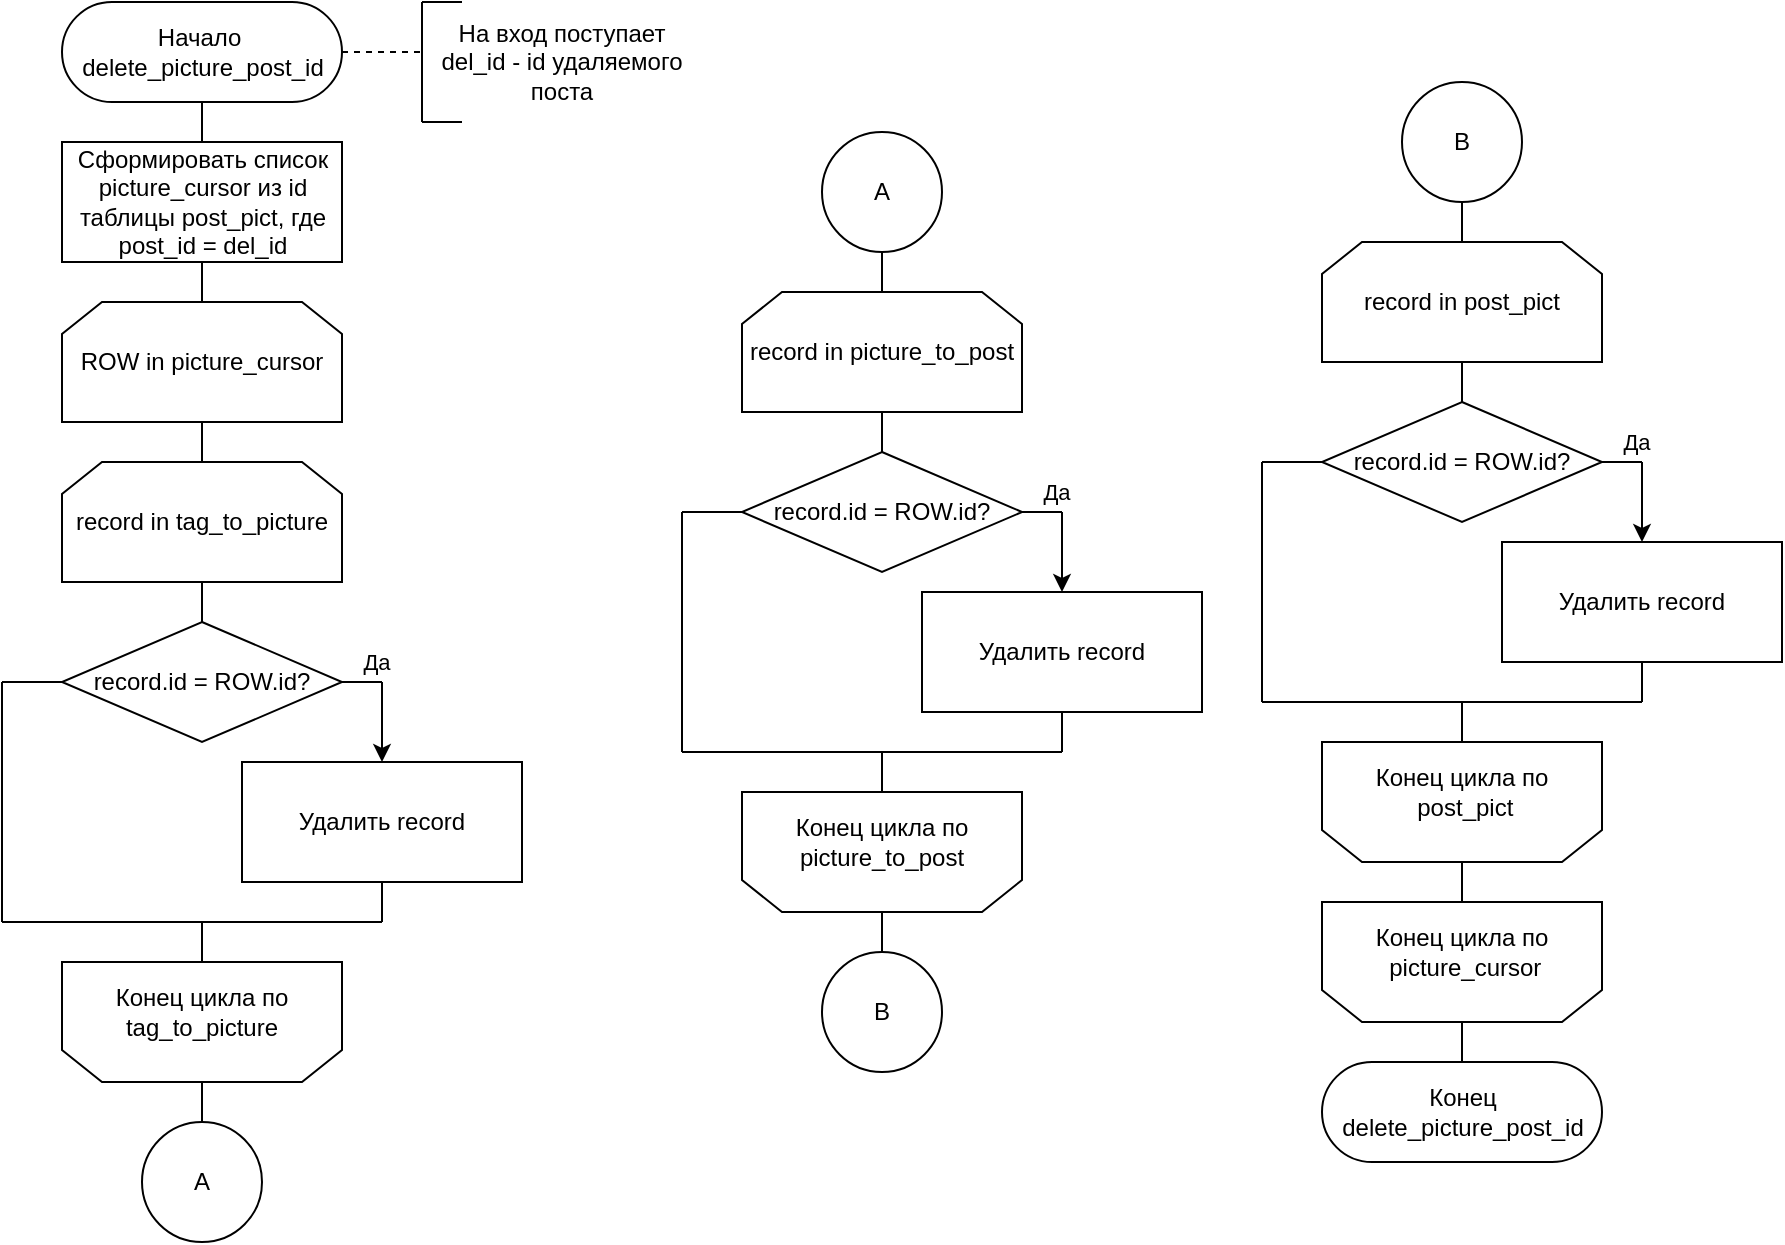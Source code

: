 <mxfile version="14.8.0" type="device"><diagram id="oCBUfwFeIoRbbZzL2u5I" name="Page-1"><mxGraphModel dx="886" dy="890" grid="0" gridSize="10" guides="1" tooltips="1" connect="1" arrows="1" fold="1" page="0" pageScale="1" pageWidth="850" pageHeight="1100" background="#ffffff" math="0" shadow="0"><root><mxCell id="0"/><mxCell id="1" parent="0"/><mxCell id="wdxTUigPkpAMZDMt4Z_b-5" value="" style="endArrow=none;html=1;entryX=0.5;entryY=0.5;entryDx=0;entryDy=25;entryPerimeter=0;exitX=0.5;exitY=0;exitDx=0;exitDy=0;" edge="1" parent="1" source="wdxTUigPkpAMZDMt4Z_b-15" target="wdxTUigPkpAMZDMt4Z_b-14"><mxGeometry width="50" height="50" relative="1" as="geometry"><mxPoint x="220" y="40" as="sourcePoint"/><mxPoint x="219.71" y="10" as="targetPoint"/></mxGeometry></mxCell><mxCell id="wdxTUigPkpAMZDMt4Z_b-14" value="&lt;font style=&quot;font-size: 12px&quot;&gt;Начало&amp;nbsp;&lt;br&gt;delete_picture_post_id&lt;/font&gt;" style="html=1;dashed=0;whitespace=wrap;shape=mxgraph.dfd.start" vertex="1" parent="1"><mxGeometry x="140" y="-40" width="140" height="50" as="geometry"/></mxCell><mxCell id="wdxTUigPkpAMZDMt4Z_b-15" value="Сформировать список &lt;br&gt;picture_cursor из id &lt;br&gt;таблицы post_pict, где &lt;br&gt;post_id = del_id" style="html=1;dashed=0;whitespace=wrap;" vertex="1" parent="1"><mxGeometry x="140" y="30" width="140" height="60" as="geometry"/></mxCell><mxCell id="wdxTUigPkpAMZDMt4Z_b-16" value="" style="endArrow=none;dashed=1;html=1;exitX=1;exitY=0.5;exitDx=0;exitDy=0;exitPerimeter=0;" edge="1" parent="1" source="wdxTUigPkpAMZDMt4Z_b-14"><mxGeometry width="50" height="50" relative="1" as="geometry"><mxPoint x="420" y="70" as="sourcePoint"/><mxPoint x="320" y="-15" as="targetPoint"/></mxGeometry></mxCell><mxCell id="wdxTUigPkpAMZDMt4Z_b-17" value="" style="endArrow=none;html=1;" edge="1" parent="1"><mxGeometry width="50" height="50" relative="1" as="geometry"><mxPoint x="320" y="20" as="sourcePoint"/><mxPoint x="320" y="-40" as="targetPoint"/></mxGeometry></mxCell><mxCell id="wdxTUigPkpAMZDMt4Z_b-18" value="" style="endArrow=none;html=1;" edge="1" parent="1"><mxGeometry width="50" height="50" relative="1" as="geometry"><mxPoint x="320" y="-40" as="sourcePoint"/><mxPoint x="340" y="-40" as="targetPoint"/></mxGeometry></mxCell><mxCell id="wdxTUigPkpAMZDMt4Z_b-19" value="" style="endArrow=none;html=1;" edge="1" parent="1"><mxGeometry width="50" height="50" relative="1" as="geometry"><mxPoint x="320" y="20" as="sourcePoint"/><mxPoint x="340" y="20" as="targetPoint"/></mxGeometry></mxCell><mxCell id="wdxTUigPkpAMZDMt4Z_b-20" value="На вход поступает del_id - id удаляемого поста" style="text;html=1;strokeColor=none;fillColor=none;align=center;verticalAlign=middle;whiteSpace=wrap;rounded=0;" vertex="1" parent="1"><mxGeometry x="320" y="-40" width="140" height="60" as="geometry"/></mxCell><mxCell id="wdxTUigPkpAMZDMt4Z_b-22" value="" style="endArrow=none;html=1;entryX=0.5;entryY=1;entryDx=0;entryDy=0;exitX=0.5;exitY=0;exitDx=0;exitDy=0;" edge="1" parent="1" target="wdxTUigPkpAMZDMt4Z_b-15"><mxGeometry width="50" height="50" relative="1" as="geometry"><mxPoint x="210" y="130" as="sourcePoint"/><mxPoint x="340" y="170" as="targetPoint"/></mxGeometry></mxCell><mxCell id="wdxTUigPkpAMZDMt4Z_b-23" value="ROW in picture_cursor" style="shape=loopLimit;whiteSpace=wrap;html=1;" vertex="1" parent="1"><mxGeometry x="140" y="110" width="140" height="60" as="geometry"/></mxCell><mxCell id="wdxTUigPkpAMZDMt4Z_b-25" value="" style="endArrow=none;html=1;entryX=0.5;entryY=1;entryDx=0;entryDy=0;" edge="1" parent="1" target="wdxTUigPkpAMZDMt4Z_b-23"><mxGeometry width="50" height="50" relative="1" as="geometry"><mxPoint x="210" y="190" as="sourcePoint"/><mxPoint x="240" y="280" as="targetPoint"/></mxGeometry></mxCell><mxCell id="wdxTUigPkpAMZDMt4Z_b-31" value="record in tag_to_picture" style="shape=loopLimit;whiteSpace=wrap;html=1;" vertex="1" parent="1"><mxGeometry x="140" y="190" width="140" height="60" as="geometry"/></mxCell><mxCell id="wdxTUigPkpAMZDMt4Z_b-32" value="" style="endArrow=none;html=1;entryX=0.5;entryY=1;entryDx=0;entryDy=0;" edge="1" parent="1" target="wdxTUigPkpAMZDMt4Z_b-31"><mxGeometry width="50" height="50" relative="1" as="geometry"><mxPoint x="210" y="270" as="sourcePoint"/><mxPoint x="160" y="310" as="targetPoint"/></mxGeometry></mxCell><mxCell id="wdxTUigPkpAMZDMt4Z_b-33" value="record.id = ROW.id?" style="rhombus;whiteSpace=wrap;html=1;" vertex="1" parent="1"><mxGeometry x="140" y="270" width="140" height="60" as="geometry"/></mxCell><mxCell id="wdxTUigPkpAMZDMt4Z_b-34" value="Удалить record" style="rounded=0;whiteSpace=wrap;html=1;" vertex="1" parent="1"><mxGeometry x="230" y="340" width="140" height="60" as="geometry"/></mxCell><mxCell id="wdxTUigPkpAMZDMt4Z_b-36" value="" style="endArrow=none;html=1;exitX=1;exitY=0.5;exitDx=0;exitDy=0;" edge="1" parent="1" source="wdxTUigPkpAMZDMt4Z_b-33"><mxGeometry width="50" height="50" relative="1" as="geometry"><mxPoint x="370" y="310" as="sourcePoint"/><mxPoint x="300" y="300" as="targetPoint"/></mxGeometry></mxCell><mxCell id="wdxTUigPkpAMZDMt4Z_b-39" value="Да" style="edgeLabel;html=1;align=center;verticalAlign=middle;resizable=0;points=[];" vertex="1" connectable="0" parent="wdxTUigPkpAMZDMt4Z_b-36"><mxGeometry x="0.634" y="1" relative="1" as="geometry"><mxPoint y="-9" as="offset"/></mxGeometry></mxCell><mxCell id="wdxTUigPkpAMZDMt4Z_b-37" value="" style="endArrow=classic;html=1;entryX=0.5;entryY=0;entryDx=0;entryDy=0;" edge="1" parent="1" target="wdxTUigPkpAMZDMt4Z_b-34"><mxGeometry width="50" height="50" relative="1" as="geometry"><mxPoint x="300" y="300" as="sourcePoint"/><mxPoint x="280" y="430" as="targetPoint"/></mxGeometry></mxCell><mxCell id="wdxTUigPkpAMZDMt4Z_b-38" value="" style="endArrow=none;html=1;entryX=0;entryY=0.5;entryDx=0;entryDy=0;" edge="1" parent="1" target="wdxTUigPkpAMZDMt4Z_b-33"><mxGeometry width="50" height="50" relative="1" as="geometry"><mxPoint x="110" y="300" as="sourcePoint"/><mxPoint x="90" y="360" as="targetPoint"/></mxGeometry></mxCell><mxCell id="wdxTUigPkpAMZDMt4Z_b-40" value="" style="endArrow=none;html=1;" edge="1" parent="1"><mxGeometry width="50" height="50" relative="1" as="geometry"><mxPoint x="110" y="420" as="sourcePoint"/><mxPoint x="110" y="300" as="targetPoint"/></mxGeometry></mxCell><mxCell id="wdxTUigPkpAMZDMt4Z_b-41" value="" style="endArrow=none;html=1;entryX=0.5;entryY=1;entryDx=0;entryDy=0;" edge="1" parent="1" target="wdxTUigPkpAMZDMt4Z_b-34"><mxGeometry width="50" height="50" relative="1" as="geometry"><mxPoint x="300" y="420" as="sourcePoint"/><mxPoint x="310" y="430" as="targetPoint"/></mxGeometry></mxCell><mxCell id="wdxTUigPkpAMZDMt4Z_b-42" value="" style="endArrow=none;html=1;" edge="1" parent="1"><mxGeometry width="50" height="50" relative="1" as="geometry"><mxPoint x="110" y="420" as="sourcePoint"/><mxPoint x="300" y="420" as="targetPoint"/></mxGeometry></mxCell><mxCell id="wdxTUigPkpAMZDMt4Z_b-43" value="" style="endArrow=none;html=1;" edge="1" parent="1"><mxGeometry width="50" height="50" relative="1" as="geometry"><mxPoint x="210" y="440" as="sourcePoint"/><mxPoint x="210" y="420" as="targetPoint"/></mxGeometry></mxCell><mxCell id="wdxTUigPkpAMZDMt4Z_b-45" value="" style="shape=loopLimit;whiteSpace=wrap;html=1;rotation=-180;" vertex="1" parent="1"><mxGeometry x="140" y="440" width="140" height="60" as="geometry"/></mxCell><mxCell id="wdxTUigPkpAMZDMt4Z_b-46" value="Конец цикла по tag_to_picture" style="text;html=1;strokeColor=none;fillColor=none;align=center;verticalAlign=middle;whiteSpace=wrap;rounded=0;" vertex="1" parent="1"><mxGeometry x="140" y="440" width="140" height="50" as="geometry"/></mxCell><mxCell id="wdxTUigPkpAMZDMt4Z_b-47" value="" style="endArrow=none;html=1;" edge="1" parent="1"><mxGeometry width="50" height="50" relative="1" as="geometry"><mxPoint x="210" y="520" as="sourcePoint"/><mxPoint x="210" y="500" as="targetPoint"/></mxGeometry></mxCell><mxCell id="wdxTUigPkpAMZDMt4Z_b-48" value="A" style="ellipse;whiteSpace=wrap;html=1;aspect=fixed;" vertex="1" parent="1"><mxGeometry x="180" y="520" width="60" height="60" as="geometry"/></mxCell><mxCell id="wdxTUigPkpAMZDMt4Z_b-52" value="A" style="ellipse;whiteSpace=wrap;html=1;aspect=fixed;" vertex="1" parent="1"><mxGeometry x="520" y="25" width="60" height="60" as="geometry"/></mxCell><mxCell id="wdxTUigPkpAMZDMt4Z_b-53" value="" style="endArrow=none;html=1;entryX=0.5;entryY=1;entryDx=0;entryDy=0;" edge="1" parent="1" target="wdxTUigPkpAMZDMt4Z_b-52"><mxGeometry width="50" height="50" relative="1" as="geometry"><mxPoint x="550" y="105" as="sourcePoint"/><mxPoint x="470" y="225" as="targetPoint"/></mxGeometry></mxCell><mxCell id="wdxTUigPkpAMZDMt4Z_b-68" value="record in picture_to_post" style="shape=loopLimit;whiteSpace=wrap;html=1;" vertex="1" parent="1"><mxGeometry x="480" y="105" width="140" height="60" as="geometry"/></mxCell><mxCell id="wdxTUigPkpAMZDMt4Z_b-69" value="" style="endArrow=none;html=1;entryX=0.5;entryY=1;entryDx=0;entryDy=0;" edge="1" parent="1" target="wdxTUigPkpAMZDMt4Z_b-68"><mxGeometry width="50" height="50" relative="1" as="geometry"><mxPoint x="550.0" y="185" as="sourcePoint"/><mxPoint x="500" y="225" as="targetPoint"/></mxGeometry></mxCell><mxCell id="wdxTUigPkpAMZDMt4Z_b-70" value="record.id = ROW.id?" style="rhombus;whiteSpace=wrap;html=1;" vertex="1" parent="1"><mxGeometry x="480" y="185" width="140" height="60" as="geometry"/></mxCell><mxCell id="wdxTUigPkpAMZDMt4Z_b-71" value="Удалить record" style="rounded=0;whiteSpace=wrap;html=1;" vertex="1" parent="1"><mxGeometry x="570" y="255" width="140" height="60" as="geometry"/></mxCell><mxCell id="wdxTUigPkpAMZDMt4Z_b-72" value="" style="endArrow=none;html=1;exitX=1;exitY=0.5;exitDx=0;exitDy=0;" edge="1" parent="1" source="wdxTUigPkpAMZDMt4Z_b-70"><mxGeometry width="50" height="50" relative="1" as="geometry"><mxPoint x="710" y="225" as="sourcePoint"/><mxPoint x="640" y="215" as="targetPoint"/></mxGeometry></mxCell><mxCell id="wdxTUigPkpAMZDMt4Z_b-73" value="Да" style="edgeLabel;html=1;align=center;verticalAlign=middle;resizable=0;points=[];" vertex="1" connectable="0" parent="wdxTUigPkpAMZDMt4Z_b-72"><mxGeometry x="0.634" y="1" relative="1" as="geometry"><mxPoint y="-9" as="offset"/></mxGeometry></mxCell><mxCell id="wdxTUigPkpAMZDMt4Z_b-74" value="" style="endArrow=classic;html=1;entryX=0.5;entryY=0;entryDx=0;entryDy=0;" edge="1" parent="1" target="wdxTUigPkpAMZDMt4Z_b-71"><mxGeometry width="50" height="50" relative="1" as="geometry"><mxPoint x="640" y="215" as="sourcePoint"/><mxPoint x="620" y="345" as="targetPoint"/></mxGeometry></mxCell><mxCell id="wdxTUigPkpAMZDMt4Z_b-75" value="" style="endArrow=none;html=1;entryX=0;entryY=0.5;entryDx=0;entryDy=0;" edge="1" parent="1" target="wdxTUigPkpAMZDMt4Z_b-70"><mxGeometry width="50" height="50" relative="1" as="geometry"><mxPoint x="450.0" y="215" as="sourcePoint"/><mxPoint x="430" y="275" as="targetPoint"/></mxGeometry></mxCell><mxCell id="wdxTUigPkpAMZDMt4Z_b-76" value="" style="endArrow=none;html=1;" edge="1" parent="1"><mxGeometry width="50" height="50" relative="1" as="geometry"><mxPoint x="450.0" y="335" as="sourcePoint"/><mxPoint x="450.0" y="215" as="targetPoint"/></mxGeometry></mxCell><mxCell id="wdxTUigPkpAMZDMt4Z_b-77" value="" style="endArrow=none;html=1;entryX=0.5;entryY=1;entryDx=0;entryDy=0;" edge="1" parent="1" target="wdxTUigPkpAMZDMt4Z_b-71"><mxGeometry width="50" height="50" relative="1" as="geometry"><mxPoint x="640" y="335" as="sourcePoint"/><mxPoint x="650" y="345" as="targetPoint"/></mxGeometry></mxCell><mxCell id="wdxTUigPkpAMZDMt4Z_b-78" value="" style="endArrow=none;html=1;" edge="1" parent="1"><mxGeometry width="50" height="50" relative="1" as="geometry"><mxPoint x="450.0" y="335" as="sourcePoint"/><mxPoint x="640" y="335" as="targetPoint"/></mxGeometry></mxCell><mxCell id="wdxTUigPkpAMZDMt4Z_b-79" value="" style="endArrow=none;html=1;" edge="1" parent="1"><mxGeometry width="50" height="50" relative="1" as="geometry"><mxPoint x="550.0" y="355" as="sourcePoint"/><mxPoint x="550.0" y="335" as="targetPoint"/></mxGeometry></mxCell><mxCell id="wdxTUigPkpAMZDMt4Z_b-80" value="" style="shape=loopLimit;whiteSpace=wrap;html=1;rotation=-180;" vertex="1" parent="1"><mxGeometry x="480" y="355" width="140" height="60" as="geometry"/></mxCell><mxCell id="wdxTUigPkpAMZDMt4Z_b-81" value="Конец цикла по picture_to_post" style="text;html=1;strokeColor=none;fillColor=none;align=center;verticalAlign=middle;whiteSpace=wrap;rounded=0;" vertex="1" parent="1"><mxGeometry x="480" y="355" width="140" height="50" as="geometry"/></mxCell><mxCell id="wdxTUigPkpAMZDMt4Z_b-82" value="" style="endArrow=none;html=1;entryX=0.5;entryY=0;entryDx=0;entryDy=0;" edge="1" parent="1" target="wdxTUigPkpAMZDMt4Z_b-80"><mxGeometry width="50" height="50" relative="1" as="geometry"><mxPoint x="550" y="435" as="sourcePoint"/><mxPoint x="520" y="495" as="targetPoint"/></mxGeometry></mxCell><mxCell id="wdxTUigPkpAMZDMt4Z_b-101" value="record.id = ROW.id?" style="rhombus;whiteSpace=wrap;html=1;" vertex="1" parent="1"><mxGeometry x="770" y="160" width="140" height="60" as="geometry"/></mxCell><mxCell id="wdxTUigPkpAMZDMt4Z_b-102" value="Удалить record" style="rounded=0;whiteSpace=wrap;html=1;" vertex="1" parent="1"><mxGeometry x="860" y="230" width="140" height="60" as="geometry"/></mxCell><mxCell id="wdxTUigPkpAMZDMt4Z_b-103" value="" style="endArrow=none;html=1;exitX=1;exitY=0.5;exitDx=0;exitDy=0;" edge="1" parent="1" source="wdxTUigPkpAMZDMt4Z_b-101"><mxGeometry width="50" height="50" relative="1" as="geometry"><mxPoint x="1000" y="200" as="sourcePoint"/><mxPoint x="930" y="190" as="targetPoint"/></mxGeometry></mxCell><mxCell id="wdxTUigPkpAMZDMt4Z_b-104" value="Да" style="edgeLabel;html=1;align=center;verticalAlign=middle;resizable=0;points=[];" vertex="1" connectable="0" parent="wdxTUigPkpAMZDMt4Z_b-103"><mxGeometry x="0.634" y="1" relative="1" as="geometry"><mxPoint y="-9" as="offset"/></mxGeometry></mxCell><mxCell id="wdxTUigPkpAMZDMt4Z_b-105" value="" style="endArrow=classic;html=1;entryX=0.5;entryY=0;entryDx=0;entryDy=0;" edge="1" parent="1" target="wdxTUigPkpAMZDMt4Z_b-102"><mxGeometry width="50" height="50" relative="1" as="geometry"><mxPoint x="930" y="190" as="sourcePoint"/><mxPoint x="910" y="320" as="targetPoint"/></mxGeometry></mxCell><mxCell id="wdxTUigPkpAMZDMt4Z_b-106" value="" style="endArrow=none;html=1;entryX=0;entryY=0.5;entryDx=0;entryDy=0;" edge="1" parent="1" target="wdxTUigPkpAMZDMt4Z_b-101"><mxGeometry width="50" height="50" relative="1" as="geometry"><mxPoint x="740" y="190" as="sourcePoint"/><mxPoint x="720" y="250" as="targetPoint"/></mxGeometry></mxCell><mxCell id="wdxTUigPkpAMZDMt4Z_b-107" value="" style="endArrow=none;html=1;" edge="1" parent="1"><mxGeometry width="50" height="50" relative="1" as="geometry"><mxPoint x="740" y="310" as="sourcePoint"/><mxPoint x="740" y="190" as="targetPoint"/></mxGeometry></mxCell><mxCell id="wdxTUigPkpAMZDMt4Z_b-108" value="" style="endArrow=none;html=1;entryX=0.5;entryY=1;entryDx=0;entryDy=0;" edge="1" parent="1" target="wdxTUigPkpAMZDMt4Z_b-102"><mxGeometry width="50" height="50" relative="1" as="geometry"><mxPoint x="930" y="310" as="sourcePoint"/><mxPoint x="940" y="320" as="targetPoint"/></mxGeometry></mxCell><mxCell id="wdxTUigPkpAMZDMt4Z_b-109" value="" style="endArrow=none;html=1;" edge="1" parent="1"><mxGeometry width="50" height="50" relative="1" as="geometry"><mxPoint x="740" y="310" as="sourcePoint"/><mxPoint x="930" y="310" as="targetPoint"/></mxGeometry></mxCell><mxCell id="wdxTUigPkpAMZDMt4Z_b-110" value="" style="endArrow=none;html=1;" edge="1" parent="1"><mxGeometry width="50" height="50" relative="1" as="geometry"><mxPoint x="840" y="330" as="sourcePoint"/><mxPoint x="840" y="310" as="targetPoint"/></mxGeometry></mxCell><mxCell id="wdxTUigPkpAMZDMt4Z_b-111" value="" style="shape=loopLimit;whiteSpace=wrap;html=1;rotation=-180;" vertex="1" parent="1"><mxGeometry x="770" y="330" width="140" height="60" as="geometry"/></mxCell><mxCell id="wdxTUigPkpAMZDMt4Z_b-112" value="Конец цикла по&lt;br&gt;&amp;nbsp;post_pict" style="text;html=1;strokeColor=none;fillColor=none;align=center;verticalAlign=middle;whiteSpace=wrap;rounded=0;" vertex="1" parent="1"><mxGeometry x="770" y="330" width="140" height="50" as="geometry"/></mxCell><mxCell id="wdxTUigPkpAMZDMt4Z_b-113" value="" style="endArrow=none;html=1;entryX=0.5;entryY=0;entryDx=0;entryDy=0;" edge="1" parent="1" target="wdxTUigPkpAMZDMt4Z_b-111"><mxGeometry width="50" height="50" relative="1" as="geometry"><mxPoint x="840" y="410" as="sourcePoint"/><mxPoint x="810" y="470" as="targetPoint"/></mxGeometry></mxCell><mxCell id="wdxTUigPkpAMZDMt4Z_b-114" value="&lt;font style=&quot;font-size: 12px&quot;&gt;Конец&lt;br&gt;delete_picture_post_id&lt;/font&gt;" style="html=1;dashed=0;whitespace=wrap;shape=mxgraph.dfd.start" vertex="1" parent="1"><mxGeometry x="770" y="490" width="140" height="50" as="geometry"/></mxCell><mxCell id="wdxTUigPkpAMZDMt4Z_b-115" value="B" style="ellipse;whiteSpace=wrap;html=1;aspect=fixed;" vertex="1" parent="1"><mxGeometry x="520" y="435" width="60" height="60" as="geometry"/></mxCell><mxCell id="wdxTUigPkpAMZDMt4Z_b-117" value="B" style="ellipse;whiteSpace=wrap;html=1;aspect=fixed;" vertex="1" parent="1"><mxGeometry x="810" width="60" height="60" as="geometry"/></mxCell><mxCell id="wdxTUigPkpAMZDMt4Z_b-119" value="record in post_pict" style="shape=loopLimit;whiteSpace=wrap;html=1;" vertex="1" parent="1"><mxGeometry x="770" y="80" width="140" height="60" as="geometry"/></mxCell><mxCell id="wdxTUigPkpAMZDMt4Z_b-120" value="" style="endArrow=none;html=1;entryX=0.5;entryY=1;entryDx=0;entryDy=0;exitX=0.5;exitY=0;exitDx=0;exitDy=0;" edge="1" parent="1" source="wdxTUigPkpAMZDMt4Z_b-119" target="wdxTUigPkpAMZDMt4Z_b-117"><mxGeometry width="50" height="50" relative="1" as="geometry"><mxPoint x="1060" y="220" as="sourcePoint"/><mxPoint x="1110" y="170" as="targetPoint"/></mxGeometry></mxCell><mxCell id="wdxTUigPkpAMZDMt4Z_b-121" value="" style="endArrow=none;html=1;entryX=0.5;entryY=1;entryDx=0;entryDy=0;exitX=0.5;exitY=0;exitDx=0;exitDy=0;" edge="1" parent="1" source="wdxTUigPkpAMZDMt4Z_b-101" target="wdxTUigPkpAMZDMt4Z_b-119"><mxGeometry width="50" height="50" relative="1" as="geometry"><mxPoint x="950" y="430" as="sourcePoint"/><mxPoint x="1000" y="380" as="targetPoint"/></mxGeometry></mxCell><mxCell id="wdxTUigPkpAMZDMt4Z_b-122" value="" style="shape=loopLimit;whiteSpace=wrap;html=1;rotation=-180;" vertex="1" parent="1"><mxGeometry x="770" y="410" width="140" height="60" as="geometry"/></mxCell><mxCell id="wdxTUigPkpAMZDMt4Z_b-123" value="Конец цикла по&lt;br&gt;&amp;nbsp;picture_cursor" style="text;html=1;strokeColor=none;fillColor=none;align=center;verticalAlign=middle;whiteSpace=wrap;rounded=0;" vertex="1" parent="1"><mxGeometry x="770" y="410" width="140" height="50" as="geometry"/></mxCell><mxCell id="wdxTUigPkpAMZDMt4Z_b-124" value="" style="endArrow=none;html=1;entryX=0.5;entryY=0;entryDx=0;entryDy=0;exitX=0.5;exitY=0.5;exitDx=0;exitDy=-25;exitPerimeter=0;" edge="1" parent="1" source="wdxTUigPkpAMZDMt4Z_b-114" target="wdxTUigPkpAMZDMt4Z_b-122"><mxGeometry width="50" height="50" relative="1" as="geometry"><mxPoint x="930" y="540" as="sourcePoint"/><mxPoint x="980" y="490" as="targetPoint"/></mxGeometry></mxCell></root></mxGraphModel></diagram></mxfile>